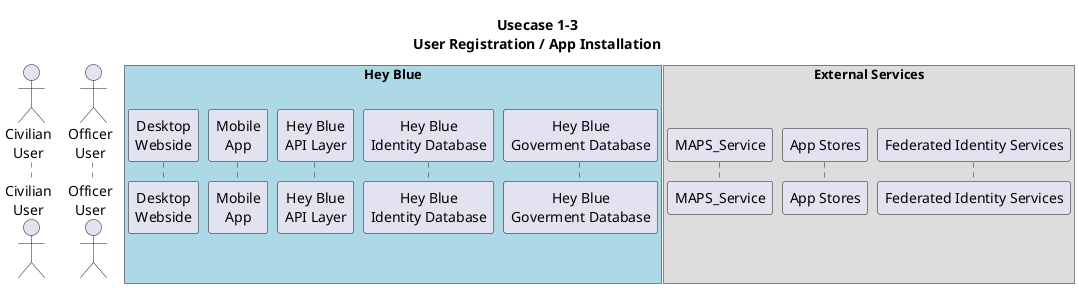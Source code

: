 @startuml User Registration & App Installation

title
Usecase 1-3
User Registration / App Installation
end title

autonumber

actor Civ as "Civilian\nUser"
actor Off as "Officer\nUser"

box "Hey Blue" #Lightblue
    participant Desktop as "Desktop\nWebside"
    participant Mobile as "Mobile\nApp"

    participant API_Layer as "Hey Blue\nAPI Layer"

    participant ID_DB as "Hey Blue\nIdentity Database"
    participant GOV_DB as "Hey Blue\nGoverment Database"
end box

box "External Services" 
    participant MAPS_Service
    participant "App Stores"
    participant "Federated Identity Services"
end box


@enduml 
